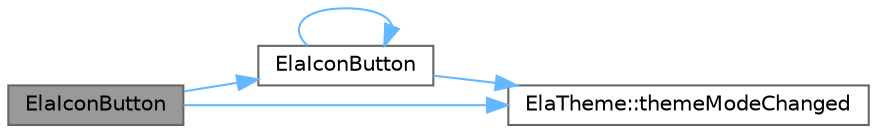 digraph "ElaIconButton"
{
 // LATEX_PDF_SIZE
  bgcolor="transparent";
  edge [fontname=Helvetica,fontsize=10,labelfontname=Helvetica,labelfontsize=10];
  node [fontname=Helvetica,fontsize=10,shape=box,height=0.2,width=0.4];
  rankdir="LR";
  Node1 [id="Node000001",label="ElaIconButton",height=0.2,width=0.4,color="gray40", fillcolor="grey60", style="filled", fontcolor="black",tooltip="构造函数，初始化带 Ela 图标和像素大小的按钮"];
  Node1 -> Node2 [id="edge1_Node000001_Node000002",color="steelblue1",style="solid",tooltip=" "];
  Node2 [id="Node000002",label="ElaIconButton",height=0.2,width=0.4,color="grey40", fillcolor="white", style="filled",URL="$class_ela_icon_button.html#a7f5e8688b8742d881e96f391b7df024e",tooltip="构造函数，初始化带图像的图标按钮"];
  Node2 -> Node2 [id="edge2_Node000002_Node000002",color="steelblue1",style="solid",tooltip=" "];
  Node2 -> Node3 [id="edge3_Node000002_Node000003",color="steelblue1",style="solid",tooltip=" "];
  Node3 [id="Node000003",label="ElaTheme::themeModeChanged",height=0.2,width=0.4,color="grey40", fillcolor="white", style="filled",URL="$class_ela_theme.html#a05ec2e3192ae77de87b167093330d9ba",tooltip="主题模式更改信号"];
  Node1 -> Node3 [id="edge4_Node000001_Node000003",color="steelblue1",style="solid",tooltip=" "];
}
